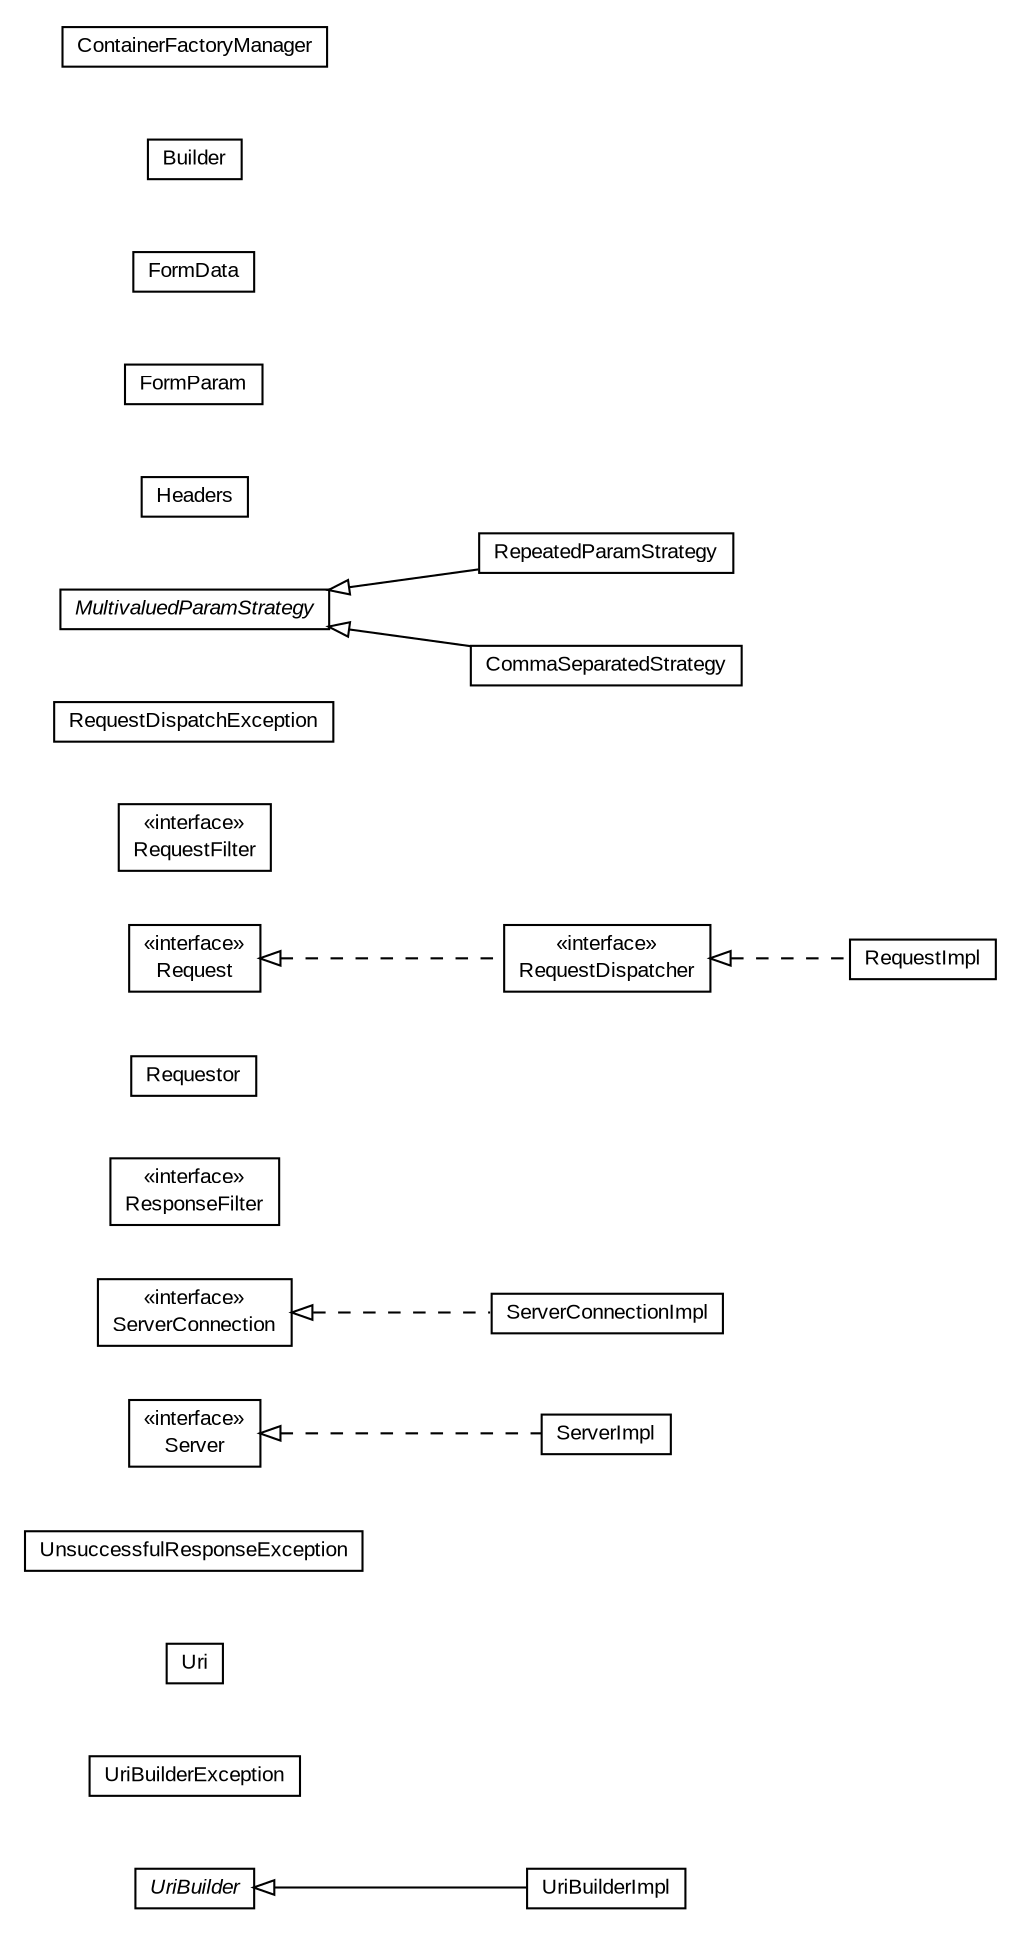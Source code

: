 #!/usr/local/bin/dot
#
# Class diagram 
# Generated by UMLGraph version R5_6-24-gf6e263 (http://www.umlgraph.org/)
#

digraph G {
	edge [fontname="arial",fontsize=10,labelfontname="arial",labelfontsize=10];
	node [fontname="arial",fontsize=10,shape=plaintext];
	nodesep=0.25;
	ranksep=0.5;
	rankdir=LR;
	// org.turbogwt.net.http.client.UriBuilderImpl
	c148 [label=<<table title="org.turbogwt.net.http.client.UriBuilderImpl" border="0" cellborder="1" cellspacing="0" cellpadding="2" port="p" href="./UriBuilderImpl.html">
		<tr><td><table border="0" cellspacing="0" cellpadding="1">
<tr><td align="center" balign="center"> UriBuilderImpl </td></tr>
		</table></td></tr>
		</table>>, URL="./UriBuilderImpl.html", fontname="arial", fontcolor="black", fontsize=10.0];
	// org.turbogwt.net.http.client.UriBuilderException
	c149 [label=<<table title="org.turbogwt.net.http.client.UriBuilderException" border="0" cellborder="1" cellspacing="0" cellpadding="2" port="p" href="./UriBuilderException.html">
		<tr><td><table border="0" cellspacing="0" cellpadding="1">
<tr><td align="center" balign="center"> UriBuilderException </td></tr>
		</table></td></tr>
		</table>>, URL="./UriBuilderException.html", fontname="arial", fontcolor="black", fontsize=10.0];
	// org.turbogwt.net.http.client.UriBuilder
	c150 [label=<<table title="org.turbogwt.net.http.client.UriBuilder" border="0" cellborder="1" cellspacing="0" cellpadding="2" port="p" href="./UriBuilder.html">
		<tr><td><table border="0" cellspacing="0" cellpadding="1">
<tr><td align="center" balign="center"><font face="arial italic"> UriBuilder </font></td></tr>
		</table></td></tr>
		</table>>, URL="./UriBuilder.html", fontname="arial", fontcolor="black", fontsize=10.0];
	// org.turbogwt.net.http.client.Uri
	c151 [label=<<table title="org.turbogwt.net.http.client.Uri" border="0" cellborder="1" cellspacing="0" cellpadding="2" port="p" href="./Uri.html">
		<tr><td><table border="0" cellspacing="0" cellpadding="1">
<tr><td align="center" balign="center"> Uri </td></tr>
		</table></td></tr>
		</table>>, URL="./Uri.html", fontname="arial", fontcolor="black", fontsize=10.0];
	// org.turbogwt.net.http.client.UnsuccessfulResponseException
	c152 [label=<<table title="org.turbogwt.net.http.client.UnsuccessfulResponseException" border="0" cellborder="1" cellspacing="0" cellpadding="2" port="p" href="./UnsuccessfulResponseException.html">
		<tr><td><table border="0" cellspacing="0" cellpadding="1">
<tr><td align="center" balign="center"> UnsuccessfulResponseException </td></tr>
		</table></td></tr>
		</table>>, URL="./UnsuccessfulResponseException.html", fontname="arial", fontcolor="black", fontsize=10.0];
	// org.turbogwt.net.http.client.ServerImpl
	c153 [label=<<table title="org.turbogwt.net.http.client.ServerImpl" border="0" cellborder="1" cellspacing="0" cellpadding="2" port="p" href="./ServerImpl.html">
		<tr><td><table border="0" cellspacing="0" cellpadding="1">
<tr><td align="center" balign="center"> ServerImpl </td></tr>
		</table></td></tr>
		</table>>, URL="./ServerImpl.html", fontname="arial", fontcolor="black", fontsize=10.0];
	// org.turbogwt.net.http.client.ServerConnectionImpl
	c154 [label=<<table title="org.turbogwt.net.http.client.ServerConnectionImpl" border="0" cellborder="1" cellspacing="0" cellpadding="2" port="p" href="./ServerConnectionImpl.html">
		<tr><td><table border="0" cellspacing="0" cellpadding="1">
<tr><td align="center" balign="center"> ServerConnectionImpl </td></tr>
		</table></td></tr>
		</table>>, URL="./ServerConnectionImpl.html", fontname="arial", fontcolor="black", fontsize=10.0];
	// org.turbogwt.net.http.client.ServerConnection
	c155 [label=<<table title="org.turbogwt.net.http.client.ServerConnection" border="0" cellborder="1" cellspacing="0" cellpadding="2" port="p" href="./ServerConnection.html">
		<tr><td><table border="0" cellspacing="0" cellpadding="1">
<tr><td align="center" balign="center"> &#171;interface&#187; </td></tr>
<tr><td align="center" balign="center"> ServerConnection </td></tr>
		</table></td></tr>
		</table>>, URL="./ServerConnection.html", fontname="arial", fontcolor="black", fontsize=10.0];
	// org.turbogwt.net.http.client.Server
	c156 [label=<<table title="org.turbogwt.net.http.client.Server" border="0" cellborder="1" cellspacing="0" cellpadding="2" port="p" href="./Server.html">
		<tr><td><table border="0" cellspacing="0" cellpadding="1">
<tr><td align="center" balign="center"> &#171;interface&#187; </td></tr>
<tr><td align="center" balign="center"> Server </td></tr>
		</table></td></tr>
		</table>>, URL="./Server.html", fontname="arial", fontcolor="black", fontsize=10.0];
	// org.turbogwt.net.http.client.ResponseFilter
	c157 [label=<<table title="org.turbogwt.net.http.client.ResponseFilter" border="0" cellborder="1" cellspacing="0" cellpadding="2" port="p" href="./ResponseFilter.html">
		<tr><td><table border="0" cellspacing="0" cellpadding="1">
<tr><td align="center" balign="center"> &#171;interface&#187; </td></tr>
<tr><td align="center" balign="center"> ResponseFilter </td></tr>
		</table></td></tr>
		</table>>, URL="./ResponseFilter.html", fontname="arial", fontcolor="black", fontsize=10.0];
	// org.turbogwt.net.http.client.Requestor
	c158 [label=<<table title="org.turbogwt.net.http.client.Requestor" border="0" cellborder="1" cellspacing="0" cellpadding="2" port="p" href="./Requestor.html">
		<tr><td><table border="0" cellspacing="0" cellpadding="1">
<tr><td align="center" balign="center"> Requestor </td></tr>
		</table></td></tr>
		</table>>, URL="./Requestor.html", fontname="arial", fontcolor="black", fontsize=10.0];
	// org.turbogwt.net.http.client.RequestImpl
	c159 [label=<<table title="org.turbogwt.net.http.client.RequestImpl" border="0" cellborder="1" cellspacing="0" cellpadding="2" port="p" href="./RequestImpl.html">
		<tr><td><table border="0" cellspacing="0" cellpadding="1">
<tr><td align="center" balign="center"> RequestImpl </td></tr>
		</table></td></tr>
		</table>>, URL="./RequestImpl.html", fontname="arial", fontcolor="black", fontsize=10.0];
	// org.turbogwt.net.http.client.RequestFilter
	c160 [label=<<table title="org.turbogwt.net.http.client.RequestFilter" border="0" cellborder="1" cellspacing="0" cellpadding="2" port="p" href="./RequestFilter.html">
		<tr><td><table border="0" cellspacing="0" cellpadding="1">
<tr><td align="center" balign="center"> &#171;interface&#187; </td></tr>
<tr><td align="center" balign="center"> RequestFilter </td></tr>
		</table></td></tr>
		</table>>, URL="./RequestFilter.html", fontname="arial", fontcolor="black", fontsize=10.0];
	// org.turbogwt.net.http.client.RequestDispatchException
	c161 [label=<<table title="org.turbogwt.net.http.client.RequestDispatchException" border="0" cellborder="1" cellspacing="0" cellpadding="2" port="p" href="./RequestDispatchException.html">
		<tr><td><table border="0" cellspacing="0" cellpadding="1">
<tr><td align="center" balign="center"> RequestDispatchException </td></tr>
		</table></td></tr>
		</table>>, URL="./RequestDispatchException.html", fontname="arial", fontcolor="black", fontsize=10.0];
	// org.turbogwt.net.http.client.RequestDispatcher
	c162 [label=<<table title="org.turbogwt.net.http.client.RequestDispatcher" border="0" cellborder="1" cellspacing="0" cellpadding="2" port="p" href="./RequestDispatcher.html">
		<tr><td><table border="0" cellspacing="0" cellpadding="1">
<tr><td align="center" balign="center"> &#171;interface&#187; </td></tr>
<tr><td align="center" balign="center"> RequestDispatcher </td></tr>
		</table></td></tr>
		</table>>, URL="./RequestDispatcher.html", fontname="arial", fontcolor="black", fontsize=10.0];
	// org.turbogwt.net.http.client.Request
	c163 [label=<<table title="org.turbogwt.net.http.client.Request" border="0" cellborder="1" cellspacing="0" cellpadding="2" port="p" href="./Request.html">
		<tr><td><table border="0" cellspacing="0" cellpadding="1">
<tr><td align="center" balign="center"> &#171;interface&#187; </td></tr>
<tr><td align="center" balign="center"> Request </td></tr>
		</table></td></tr>
		</table>>, URL="./Request.html", fontname="arial", fontcolor="black", fontsize=10.0];
	// org.turbogwt.net.http.client.MultivaluedParamStrategy
	c164 [label=<<table title="org.turbogwt.net.http.client.MultivaluedParamStrategy" border="0" cellborder="1" cellspacing="0" cellpadding="2" port="p" href="./MultivaluedParamStrategy.html">
		<tr><td><table border="0" cellspacing="0" cellpadding="1">
<tr><td align="center" balign="center"><font face="arial italic"> MultivaluedParamStrategy </font></td></tr>
		</table></td></tr>
		</table>>, URL="./MultivaluedParamStrategy.html", fontname="arial", fontcolor="black", fontsize=10.0];
	// org.turbogwt.net.http.client.MultivaluedParamStrategy.RepeatedParamStrategy
	c165 [label=<<table title="org.turbogwt.net.http.client.MultivaluedParamStrategy.RepeatedParamStrategy" border="0" cellborder="1" cellspacing="0" cellpadding="2" port="p" href="./MultivaluedParamStrategy.RepeatedParamStrategy.html">
		<tr><td><table border="0" cellspacing="0" cellpadding="1">
<tr><td align="center" balign="center"> RepeatedParamStrategy </td></tr>
		</table></td></tr>
		</table>>, URL="./MultivaluedParamStrategy.RepeatedParamStrategy.html", fontname="arial", fontcolor="black", fontsize=10.0];
	// org.turbogwt.net.http.client.MultivaluedParamStrategy.CommaSeparatedStrategy
	c166 [label=<<table title="org.turbogwt.net.http.client.MultivaluedParamStrategy.CommaSeparatedStrategy" border="0" cellborder="1" cellspacing="0" cellpadding="2" port="p" href="./MultivaluedParamStrategy.CommaSeparatedStrategy.html">
		<tr><td><table border="0" cellspacing="0" cellpadding="1">
<tr><td align="center" balign="center"> CommaSeparatedStrategy </td></tr>
		</table></td></tr>
		</table>>, URL="./MultivaluedParamStrategy.CommaSeparatedStrategy.html", fontname="arial", fontcolor="black", fontsize=10.0];
	// org.turbogwt.net.http.client.Headers
	c167 [label=<<table title="org.turbogwt.net.http.client.Headers" border="0" cellborder="1" cellspacing="0" cellpadding="2" port="p" href="./Headers.html">
		<tr><td><table border="0" cellspacing="0" cellpadding="1">
<tr><td align="center" balign="center"> Headers </td></tr>
		</table></td></tr>
		</table>>, URL="./Headers.html", fontname="arial", fontcolor="black", fontsize=10.0];
	// org.turbogwt.net.http.client.FormParam
	c168 [label=<<table title="org.turbogwt.net.http.client.FormParam" border="0" cellborder="1" cellspacing="0" cellpadding="2" port="p" href="./FormParam.html">
		<tr><td><table border="0" cellspacing="0" cellpadding="1">
<tr><td align="center" balign="center"> FormParam </td></tr>
		</table></td></tr>
		</table>>, URL="./FormParam.html", fontname="arial", fontcolor="black", fontsize=10.0];
	// org.turbogwt.net.http.client.FormData
	c169 [label=<<table title="org.turbogwt.net.http.client.FormData" border="0" cellborder="1" cellspacing="0" cellpadding="2" port="p" href="./FormData.html">
		<tr><td><table border="0" cellspacing="0" cellpadding="1">
<tr><td align="center" balign="center"> FormData </td></tr>
		</table></td></tr>
		</table>>, URL="./FormData.html", fontname="arial", fontcolor="black", fontsize=10.0];
	// org.turbogwt.net.http.client.FormData.Builder
	c170 [label=<<table title="org.turbogwt.net.http.client.FormData.Builder" border="0" cellborder="1" cellspacing="0" cellpadding="2" port="p" href="./FormData.Builder.html">
		<tr><td><table border="0" cellspacing="0" cellpadding="1">
<tr><td align="center" balign="center"> Builder </td></tr>
		</table></td></tr>
		</table>>, URL="./FormData.Builder.html", fontname="arial", fontcolor="black", fontsize=10.0];
	// org.turbogwt.net.http.client.ContainerFactoryManager
	c171 [label=<<table title="org.turbogwt.net.http.client.ContainerFactoryManager" border="0" cellborder="1" cellspacing="0" cellpadding="2" port="p" href="./ContainerFactoryManager.html">
		<tr><td><table border="0" cellspacing="0" cellpadding="1">
<tr><td align="center" balign="center"> ContainerFactoryManager </td></tr>
		</table></td></tr>
		</table>>, URL="./ContainerFactoryManager.html", fontname="arial", fontcolor="black", fontsize=10.0];
	//org.turbogwt.net.http.client.UriBuilderImpl extends org.turbogwt.net.http.client.UriBuilder
	c150:p -> c148:p [dir=back,arrowtail=empty];
	//org.turbogwt.net.http.client.ServerImpl implements org.turbogwt.net.http.client.Server
	c156:p -> c153:p [dir=back,arrowtail=empty,style=dashed];
	//org.turbogwt.net.http.client.ServerConnectionImpl implements org.turbogwt.net.http.client.ServerConnection
	c155:p -> c154:p [dir=back,arrowtail=empty,style=dashed];
	//org.turbogwt.net.http.client.RequestImpl implements org.turbogwt.net.http.client.RequestDispatcher
	c162:p -> c159:p [dir=back,arrowtail=empty,style=dashed];
	//org.turbogwt.net.http.client.RequestDispatcher implements org.turbogwt.net.http.client.Request
	c163:p -> c162:p [dir=back,arrowtail=empty,style=dashed];
	//org.turbogwt.net.http.client.MultivaluedParamStrategy.RepeatedParamStrategy extends org.turbogwt.net.http.client.MultivaluedParamStrategy
	c164:p -> c165:p [dir=back,arrowtail=empty];
	//org.turbogwt.net.http.client.MultivaluedParamStrategy.CommaSeparatedStrategy extends org.turbogwt.net.http.client.MultivaluedParamStrategy
	c164:p -> c166:p [dir=back,arrowtail=empty];
}

